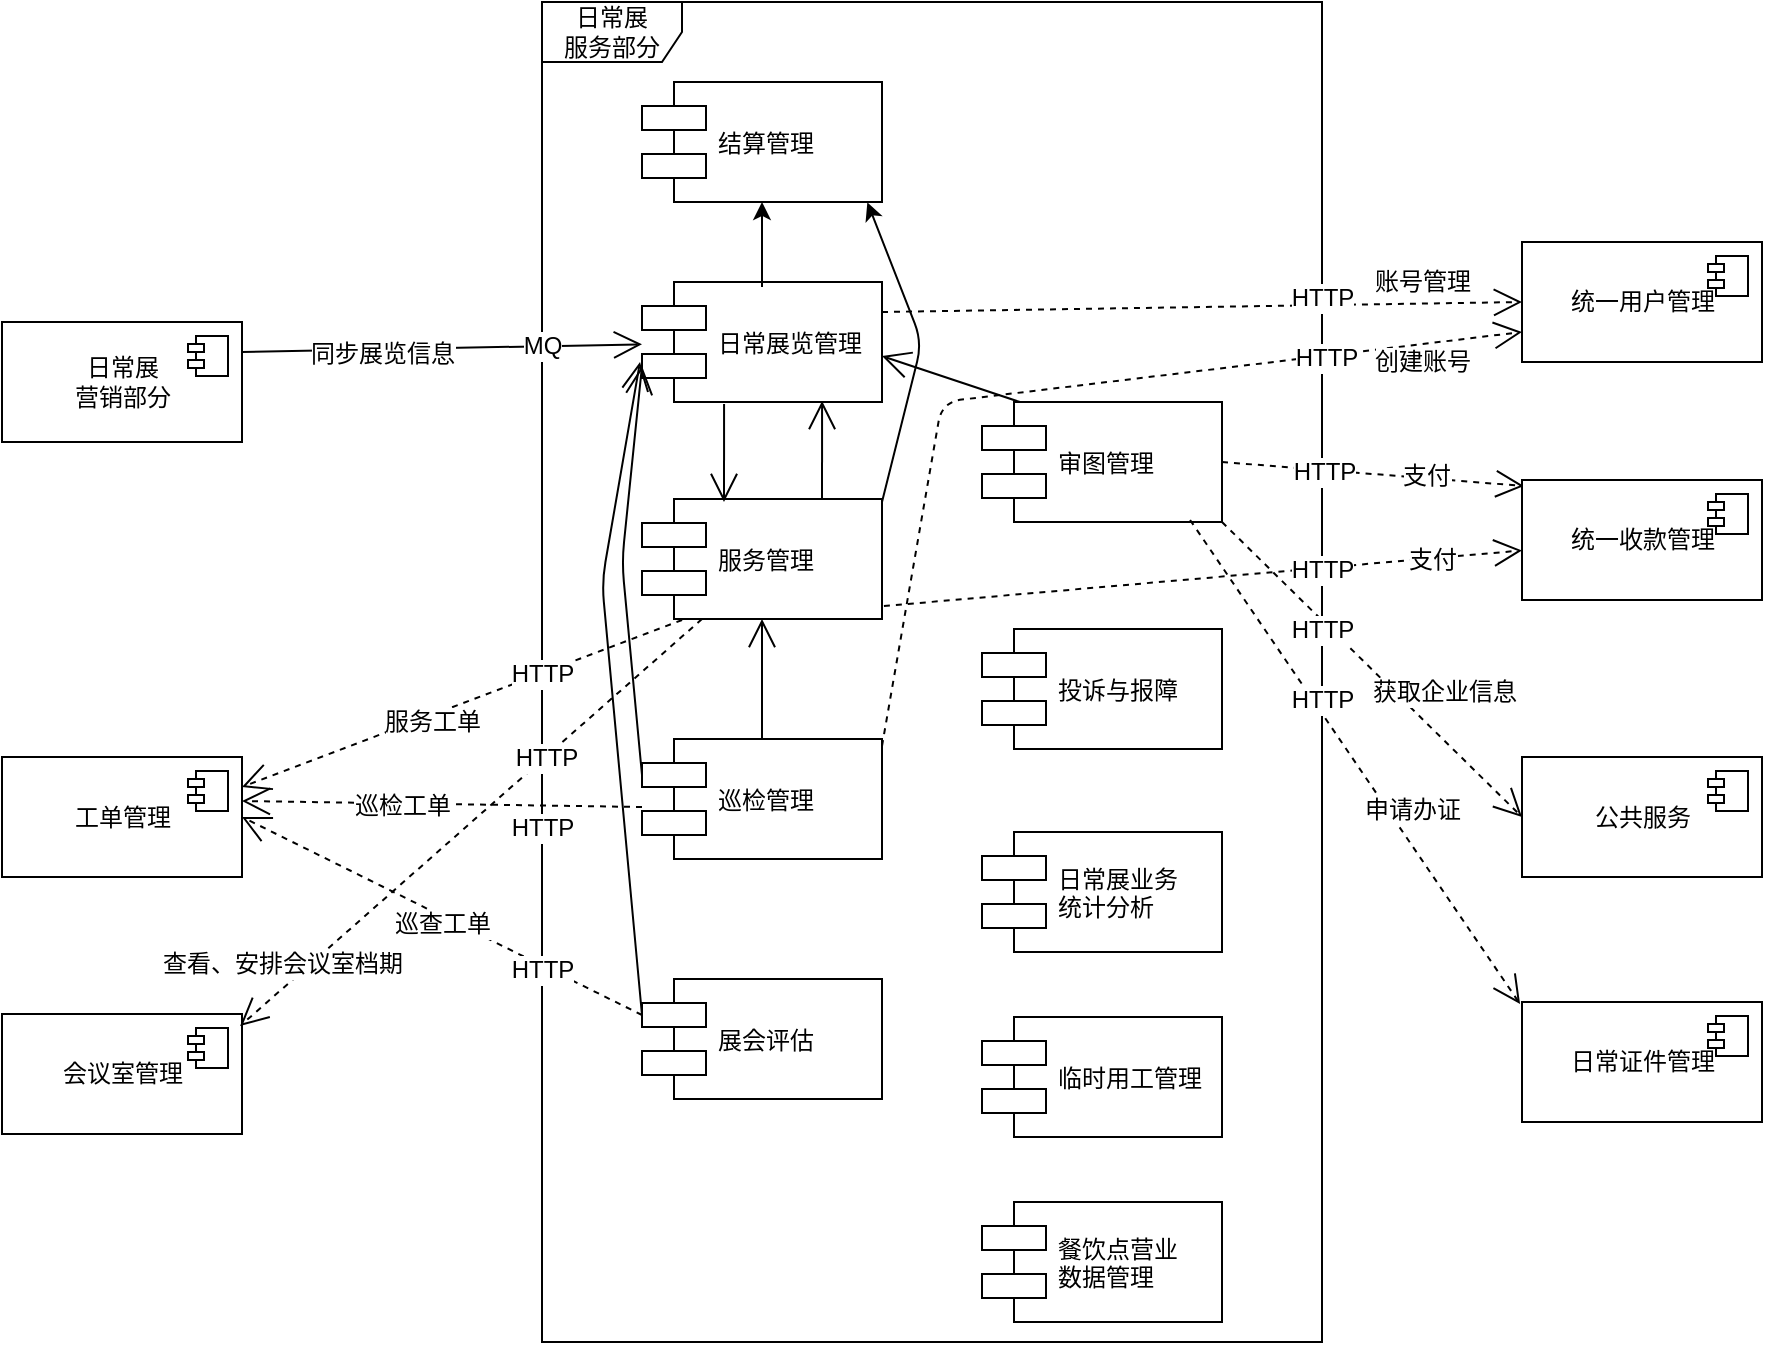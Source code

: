 <mxfile version="12.2.7" pages="1"><diagram id="dsk69HuxaRmp2lU3WLR5" name="Page-1"><mxGraphModel dx="932" dy="577" grid="1" gridSize="10" guides="1" tooltips="1" connect="1" arrows="1" fold="1" page="1" pageScale="1" pageWidth="1100" pageHeight="850" background="#ffffff" math="0" shadow="0"><root><mxCell id="0"/><mxCell id="1" parent="0"/><mxCell id="mVWT5cF3JnRXwRiC_YNO-1" value="日常展&lt;br&gt;服务部分" style="shape=umlFrame;whiteSpace=wrap;html=1;width=70;height=30;" parent="1" vertex="1"><mxGeometry x="390" y="70" width="390" height="670" as="geometry"/></mxCell><mxCell id="mVWT5cF3JnRXwRiC_YNO-2" value="日常展览管理" style="shape=component;align=left;spacingLeft=36;" parent="1" vertex="1"><mxGeometry x="440" y="210" width="120" height="60" as="geometry"/></mxCell><mxCell id="mVWT5cF3JnRXwRiC_YNO-3" value="服务管理" style="shape=component;align=left;spacingLeft=36;" parent="1" vertex="1"><mxGeometry x="440" y="318.5" width="120" height="60" as="geometry"/></mxCell><mxCell id="mVWT5cF3JnRXwRiC_YNO-4" value="审图管理" style="shape=component;align=left;spacingLeft=36;" parent="1" vertex="1"><mxGeometry x="610" y="270" width="120" height="60" as="geometry"/></mxCell><mxCell id="mVWT5cF3JnRXwRiC_YNO-5" value="展会评估" style="shape=component;align=left;spacingLeft=36;" parent="1" vertex="1"><mxGeometry x="440" y="558.5" width="120" height="60" as="geometry"/></mxCell><mxCell id="mVWT5cF3JnRXwRiC_YNO-6" value="巡检管理" style="shape=component;align=left;spacingLeft=36;" parent="1" vertex="1"><mxGeometry x="440" y="438.5" width="120" height="60" as="geometry"/></mxCell><mxCell id="mVWT5cF3JnRXwRiC_YNO-7" value="投诉与报障" style="shape=component;align=left;spacingLeft=36;" parent="1" vertex="1"><mxGeometry x="610" y="383.5" width="120" height="60" as="geometry"/></mxCell><mxCell id="mVWT5cF3JnRXwRiC_YNO-11" value="日常展业务&#10;统计分析" style="shape=component;align=left;spacingLeft=36;" parent="1" vertex="1"><mxGeometry x="610" y="485" width="120" height="60" as="geometry"/></mxCell><mxCell id="QF8hCE-yfHGxFTQ0Sso6-1" value="日常展&lt;br&gt;营销部分" style="html=1;" parent="1" vertex="1"><mxGeometry x="120" y="230" width="120" height="60" as="geometry"/></mxCell><mxCell id="QF8hCE-yfHGxFTQ0Sso6-2" value="" style="shape=component;jettyWidth=8;jettyHeight=4;" parent="QF8hCE-yfHGxFTQ0Sso6-1" vertex="1"><mxGeometry x="1" width="20" height="20" relative="1" as="geometry"><mxPoint x="-27" y="7" as="offset"/></mxGeometry></mxCell><mxCell id="QF8hCE-yfHGxFTQ0Sso6-3" value="" style="endArrow=open;endFill=1;endSize=12;html=1;exitX=1;exitY=0.25;exitDx=0;exitDy=0;" parent="1" source="QF8hCE-yfHGxFTQ0Sso6-1" target="mVWT5cF3JnRXwRiC_YNO-2" edge="1"><mxGeometry width="160" relative="1" as="geometry"><mxPoint x="370" y="209.5" as="sourcePoint"/><mxPoint x="530" y="209.5" as="targetPoint"/></mxGeometry></mxCell><mxCell id="QF8hCE-yfHGxFTQ0Sso6-4" value="同步展览信息" style="text;html=1;resizable=0;points=[];align=center;verticalAlign=middle;labelBackgroundColor=#ffffff;" parent="QF8hCE-yfHGxFTQ0Sso6-3" vertex="1" connectable="0"><mxGeometry x="-0.264" y="2" relative="1" as="geometry"><mxPoint x="-4" y="4" as="offset"/></mxGeometry></mxCell><mxCell id="QF8hCE-yfHGxFTQ0Sso6-5" value="MQ" style="text;html=1;resizable=0;points=[];align=center;verticalAlign=middle;labelBackgroundColor=#ffffff;" parent="QF8hCE-yfHGxFTQ0Sso6-3" vertex="1" connectable="0"><mxGeometry x="0.454" relative="1" as="geometry"><mxPoint x="4" as="offset"/></mxGeometry></mxCell><mxCell id="QF8hCE-yfHGxFTQ0Sso6-6" value="" style="endArrow=open;endFill=1;endSize=12;html=1;exitX=1;exitY=0.5;exitDx=0;exitDy=0;entryX=0.008;entryY=0.05;entryDx=0;entryDy=0;dashed=1;entryPerimeter=0;" parent="1" source="mVWT5cF3JnRXwRiC_YNO-4" target="QF8hCE-yfHGxFTQ0Sso6-11" edge="1"><mxGeometry width="160" relative="1" as="geometry"><mxPoint x="730" y="320" as="sourcePoint"/><mxPoint x="843.529" y="260" as="targetPoint"/></mxGeometry></mxCell><mxCell id="QF8hCE-yfHGxFTQ0Sso6-7" value="支付" style="text;html=1;resizable=0;points=[];align=center;verticalAlign=middle;labelBackgroundColor=#ffffff;" parent="QF8hCE-yfHGxFTQ0Sso6-6" vertex="1" connectable="0"><mxGeometry x="0.193" y="-1" relative="1" as="geometry"><mxPoint x="12" y="-1.5" as="offset"/></mxGeometry></mxCell><mxCell id="v5-pxnTiH5zzwhJExwIk-20" value="HTTP" style="text;html=1;resizable=0;points=[];align=center;verticalAlign=middle;labelBackgroundColor=#ffffff;" parent="QF8hCE-yfHGxFTQ0Sso6-6" vertex="1" connectable="0"><mxGeometry x="-0.2" y="1" relative="1" as="geometry"><mxPoint x="-10" y="0.5" as="offset"/></mxGeometry></mxCell><mxCell id="QF8hCE-yfHGxFTQ0Sso6-8" value="" style="endArrow=open;endFill=1;endSize=12;html=1;entryX=0;entryY=0.5;entryDx=0;entryDy=0;exitX=1;exitY=1;exitDx=0;exitDy=0;dashed=1;exitPerimeter=0;" parent="1" source="mVWT5cF3JnRXwRiC_YNO-4" target="QF8hCE-yfHGxFTQ0Sso6-9" edge="1"><mxGeometry width="160" relative="1" as="geometry"><mxPoint x="740" y="314.5" as="sourcePoint"/><mxPoint x="855" y="409.98" as="targetPoint"/></mxGeometry></mxCell><mxCell id="QF8hCE-yfHGxFTQ0Sso6-17" value="获取企业信息" style="text;html=1;resizable=0;points=[];align=center;verticalAlign=middle;labelBackgroundColor=#ffffff;" parent="QF8hCE-yfHGxFTQ0Sso6-8" vertex="1" connectable="0"><mxGeometry x="0.167" relative="1" as="geometry"><mxPoint x="23" y="-1" as="offset"/></mxGeometry></mxCell><mxCell id="v5-pxnTiH5zzwhJExwIk-22" value="HTTP" style="text;html=1;resizable=0;points=[];align=center;verticalAlign=middle;labelBackgroundColor=#ffffff;" parent="QF8hCE-yfHGxFTQ0Sso6-8" vertex="1" connectable="0"><mxGeometry x="-0.206" y="1" relative="1" as="geometry"><mxPoint x="-10" y="-4" as="offset"/></mxGeometry></mxCell><mxCell id="QF8hCE-yfHGxFTQ0Sso6-9" value="公共服务" style="html=1;" parent="1" vertex="1"><mxGeometry x="880" y="447.5" width="120" height="60" as="geometry"/></mxCell><mxCell id="QF8hCE-yfHGxFTQ0Sso6-10" value="" style="shape=component;jettyWidth=8;jettyHeight=4;" parent="QF8hCE-yfHGxFTQ0Sso6-9" vertex="1"><mxGeometry x="1" width="20" height="20" relative="1" as="geometry"><mxPoint x="-27" y="7" as="offset"/></mxGeometry></mxCell><mxCell id="QF8hCE-yfHGxFTQ0Sso6-11" value="&lt;span style=&quot;text-align: left&quot;&gt;统一收款管理&lt;/span&gt;" style="html=1;" parent="1" vertex="1"><mxGeometry x="880" y="309" width="120" height="60" as="geometry"/></mxCell><mxCell id="QF8hCE-yfHGxFTQ0Sso6-12" value="" style="shape=component;jettyWidth=8;jettyHeight=4;" parent="QF8hCE-yfHGxFTQ0Sso6-11" vertex="1"><mxGeometry x="1" width="20" height="20" relative="1" as="geometry"><mxPoint x="-27" y="7" as="offset"/></mxGeometry></mxCell><mxCell id="QF8hCE-yfHGxFTQ0Sso6-13" value="&lt;span style=&quot;text-align: left&quot;&gt;会议室管理&lt;/span&gt;" style="html=1;" parent="1" vertex="1"><mxGeometry x="120" y="576" width="120" height="60" as="geometry"/></mxCell><mxCell id="QF8hCE-yfHGxFTQ0Sso6-14" value="" style="shape=component;jettyWidth=8;jettyHeight=4;" parent="QF8hCE-yfHGxFTQ0Sso6-13" vertex="1"><mxGeometry x="1" width="20" height="20" relative="1" as="geometry"><mxPoint x="-27" y="7" as="offset"/></mxGeometry></mxCell><mxCell id="QF8hCE-yfHGxFTQ0Sso6-15" value="&lt;span style=&quot;text-align: left&quot;&gt;统一用户管理&lt;/span&gt;" style="html=1;" parent="1" vertex="1"><mxGeometry x="880" y="190" width="120" height="60" as="geometry"/></mxCell><mxCell id="QF8hCE-yfHGxFTQ0Sso6-16" value="" style="shape=component;jettyWidth=8;jettyHeight=4;" parent="QF8hCE-yfHGxFTQ0Sso6-15" vertex="1"><mxGeometry x="1" width="20" height="20" relative="1" as="geometry"><mxPoint x="-27" y="7" as="offset"/></mxGeometry></mxCell><mxCell id="QF8hCE-yfHGxFTQ0Sso6-18" value="" style="endArrow=open;endFill=1;endSize=12;html=1;exitX=1.008;exitY=0.892;exitDx=0;exitDy=0;dashed=1;exitPerimeter=0;" parent="1" source="mVWT5cF3JnRXwRiC_YNO-3" target="QF8hCE-yfHGxFTQ0Sso6-11" edge="1"><mxGeometry width="160" relative="1" as="geometry"><mxPoint x="600" y="387.5" as="sourcePoint"/><mxPoint x="760" y="387.5" as="targetPoint"/></mxGeometry></mxCell><mxCell id="v5-pxnTiH5zzwhJExwIk-21" value="HTTP" style="text;html=1;resizable=0;points=[];align=center;verticalAlign=middle;labelBackgroundColor=#ffffff;" parent="QF8hCE-yfHGxFTQ0Sso6-18" vertex="1" connectable="0"><mxGeometry x="0.479" relative="1" as="geometry"><mxPoint x="-17" y="2" as="offset"/></mxGeometry></mxCell><mxCell id="w7iK1iuInofLPCKAnRc6-22" value="支付" style="text;html=1;resizable=0;points=[];align=center;verticalAlign=middle;labelBackgroundColor=#ffffff;" parent="QF8hCE-yfHGxFTQ0Sso6-18" vertex="1" connectable="0"><mxGeometry x="0.717" y="-1" relative="1" as="geometry"><mxPoint as="offset"/></mxGeometry></mxCell><mxCell id="QF8hCE-yfHGxFTQ0Sso6-20" value="&lt;span style=&quot;text-align: left&quot;&gt;工单管理&lt;/span&gt;" style="html=1;" parent="1" vertex="1"><mxGeometry x="120" y="447.5" width="120" height="60" as="geometry"/></mxCell><mxCell id="QF8hCE-yfHGxFTQ0Sso6-21" value="" style="shape=component;jettyWidth=8;jettyHeight=4;" parent="QF8hCE-yfHGxFTQ0Sso6-20" vertex="1"><mxGeometry x="1" width="20" height="20" relative="1" as="geometry"><mxPoint x="-27" y="7" as="offset"/></mxGeometry></mxCell><mxCell id="QF8hCE-yfHGxFTQ0Sso6-24" value="" style="endArrow=open;endFill=1;endSize=12;html=1;entryX=0;entryY=0.5;entryDx=0;entryDy=0;exitX=1;exitY=0.25;exitDx=0;exitDy=0;dashed=1;" parent="1" source="mVWT5cF3JnRXwRiC_YNO-2" target="QF8hCE-yfHGxFTQ0Sso6-15" edge="1"><mxGeometry width="160" relative="1" as="geometry"><mxPoint x="600" y="250" as="sourcePoint"/><mxPoint x="760" y="250" as="targetPoint"/></mxGeometry></mxCell><mxCell id="QF8hCE-yfHGxFTQ0Sso6-25" value="账号管理" style="text;html=1;resizable=0;points=[];align=center;verticalAlign=middle;labelBackgroundColor=#ffffff;" parent="QF8hCE-yfHGxFTQ0Sso6-24" vertex="1" connectable="0"><mxGeometry x="0.141" y="-4" relative="1" as="geometry"><mxPoint x="87" y="-16" as="offset"/></mxGeometry></mxCell><mxCell id="v5-pxnTiH5zzwhJExwIk-19" value="HTTP" style="text;html=1;resizable=0;points=[];align=center;verticalAlign=middle;labelBackgroundColor=#ffffff;" parent="QF8hCE-yfHGxFTQ0Sso6-24" vertex="1" connectable="0"><mxGeometry x="0.473" y="-1" relative="1" as="geometry"><mxPoint x="-16" y="-5" as="offset"/></mxGeometry></mxCell><mxCell id="QF8hCE-yfHGxFTQ0Sso6-30" value="" style="endArrow=open;endFill=1;endSize=12;html=1;entryX=1;entryY=0.25;entryDx=0;entryDy=0;exitX=0.167;exitY=1.008;exitDx=0;exitDy=0;exitPerimeter=0;dashed=1;" parent="1" source="mVWT5cF3JnRXwRiC_YNO-3" target="QF8hCE-yfHGxFTQ0Sso6-20" edge="1"><mxGeometry width="160" relative="1" as="geometry"><mxPoint x="400" y="460" as="sourcePoint"/><mxPoint x="560" y="460" as="targetPoint"/></mxGeometry></mxCell><mxCell id="QF8hCE-yfHGxFTQ0Sso6-31" value="服务工单" style="text;html=1;resizable=0;points=[];align=center;verticalAlign=middle;labelBackgroundColor=#ffffff;" parent="QF8hCE-yfHGxFTQ0Sso6-30" vertex="1" connectable="0"><mxGeometry x="0.146" y="3" relative="1" as="geometry"><mxPoint as="offset"/></mxGeometry></mxCell><mxCell id="v5-pxnTiH5zzwhJExwIk-18" value="HTTP" style="text;html=1;resizable=0;points=[];align=center;verticalAlign=middle;labelBackgroundColor=#ffffff;" parent="QF8hCE-yfHGxFTQ0Sso6-30" vertex="1" connectable="0"><mxGeometry x="-0.362" relative="1" as="geometry"><mxPoint as="offset"/></mxGeometry></mxCell><mxCell id="QF8hCE-yfHGxFTQ0Sso6-32" value="" style="endArrow=open;endFill=1;endSize=12;html=1;entryX=0.992;entryY=0.1;entryDx=0;entryDy=0;entryPerimeter=0;exitX=0.25;exitY=1;exitDx=0;exitDy=0;dashed=1;" parent="1" source="mVWT5cF3JnRXwRiC_YNO-3" target="QF8hCE-yfHGxFTQ0Sso6-13" edge="1"><mxGeometry width="160" relative="1" as="geometry"><mxPoint x="520" y="420" as="sourcePoint"/><mxPoint x="680" y="420" as="targetPoint"/></mxGeometry></mxCell><mxCell id="QF8hCE-yfHGxFTQ0Sso6-33" value="查看、安排会议室档期" style="text;html=1;resizable=0;points=[];align=center;verticalAlign=middle;labelBackgroundColor=#ffffff;" parent="QF8hCE-yfHGxFTQ0Sso6-32" vertex="1" connectable="0"><mxGeometry x="0.204" y="3" relative="1" as="geometry"><mxPoint x="-73" y="47" as="offset"/></mxGeometry></mxCell><mxCell id="v5-pxnTiH5zzwhJExwIk-17" value="HTTP" style="text;html=1;resizable=0;points=[];align=center;verticalAlign=middle;labelBackgroundColor=#ffffff;" parent="QF8hCE-yfHGxFTQ0Sso6-32" vertex="1" connectable="0"><mxGeometry x="-0.324" relative="1" as="geometry"><mxPoint as="offset"/></mxGeometry></mxCell><mxCell id="v5-pxnTiH5zzwhJExwIk-11" value="" style="endArrow=open;endFill=1;endSize=12;html=1;entryX=1;entryY=0.617;entryDx=0;entryDy=0;entryPerimeter=0;exitX=0.158;exitY=0;exitDx=0;exitDy=0;exitPerimeter=0;" parent="1" source="mVWT5cF3JnRXwRiC_YNO-4" target="mVWT5cF3JnRXwRiC_YNO-2" edge="1"><mxGeometry width="160" relative="1" as="geometry"><mxPoint x="560" y="269" as="sourcePoint"/><mxPoint x="720" y="269" as="targetPoint"/></mxGeometry></mxCell><mxCell id="w7iK1iuInofLPCKAnRc6-1" value="" style="endArrow=open;endFill=1;endSize=12;html=1;entryX=1;entryY=0.5;entryDx=0;entryDy=0;exitX=0;exitY=0.3;exitDx=0;exitDy=0;dashed=1;" parent="1" source="mVWT5cF3JnRXwRiC_YNO-5" target="QF8hCE-yfHGxFTQ0Sso6-20" edge="1"><mxGeometry width="160" relative="1" as="geometry"><mxPoint x="480" y="388.5" as="sourcePoint"/><mxPoint x="249.04" y="592" as="targetPoint"/></mxGeometry></mxCell><mxCell id="w7iK1iuInofLPCKAnRc6-2" value="巡查工单" style="text;html=1;resizable=0;points=[];align=center;verticalAlign=middle;labelBackgroundColor=#ffffff;" parent="w7iK1iuInofLPCKAnRc6-1" vertex="1" connectable="0"><mxGeometry x="0.204" y="3" relative="1" as="geometry"><mxPoint x="21.5" y="11" as="offset"/></mxGeometry></mxCell><mxCell id="w7iK1iuInofLPCKAnRc6-3" value="HTTP" style="text;html=1;resizable=0;points=[];align=center;verticalAlign=middle;labelBackgroundColor=#ffffff;" parent="w7iK1iuInofLPCKAnRc6-1" vertex="1" connectable="0"><mxGeometry x="-0.324" relative="1" as="geometry"><mxPoint x="17.5" y="11" as="offset"/></mxGeometry></mxCell><mxCell id="w7iK1iuInofLPCKAnRc6-7" value="" style="endArrow=open;endFill=1;endSize=12;html=1;exitX=0.342;exitY=1.017;exitDx=0;exitDy=0;exitPerimeter=0;" parent="1" source="mVWT5cF3JnRXwRiC_YNO-2" edge="1"><mxGeometry width="160" relative="1" as="geometry"><mxPoint x="460" y="294" as="sourcePoint"/><mxPoint x="481" y="320" as="targetPoint"/></mxGeometry></mxCell><mxCell id="w7iK1iuInofLPCKAnRc6-8" value="" style="endArrow=open;endFill=1;endSize=12;html=1;exitX=0.342;exitY=1.017;exitDx=0;exitDy=0;exitPerimeter=0;" parent="1" edge="1"><mxGeometry width="160" relative="1" as="geometry"><mxPoint x="530" y="318.5" as="sourcePoint"/><mxPoint x="530.04" y="269.52" as="targetPoint"/></mxGeometry></mxCell><mxCell id="w7iK1iuInofLPCKAnRc6-9" value="" style="endArrow=open;endFill=1;endSize=12;html=1;exitX=0.5;exitY=0;exitDx=0;exitDy=0;entryX=0.5;entryY=1;entryDx=0;entryDy=0;" parent="1" source="mVWT5cF3JnRXwRiC_YNO-6" target="mVWT5cF3JnRXwRiC_YNO-3" edge="1"><mxGeometry width="160" relative="1" as="geometry"><mxPoint x="499" y="425" as="sourcePoint"/><mxPoint x="499.04" y="376.02" as="targetPoint"/></mxGeometry></mxCell><mxCell id="w7iK1iuInofLPCKAnRc6-11" value="" style="endArrow=open;endFill=1;endSize=12;html=1;exitX=0;exitY=0.7;exitDx=0;exitDy=0;dashed=1;entryX=1;entryY=0.5;entryDx=0;entryDy=0;" parent="1" edge="1"><mxGeometry width="160" relative="1" as="geometry"><mxPoint x="440" y="472.5" as="sourcePoint"/><mxPoint x="240" y="469.5" as="targetPoint"/></mxGeometry></mxCell><mxCell id="w7iK1iuInofLPCKAnRc6-12" value="巡检工单" style="text;html=1;resizable=0;points=[];align=center;verticalAlign=middle;labelBackgroundColor=#ffffff;" parent="w7iK1iuInofLPCKAnRc6-11" vertex="1" connectable="0"><mxGeometry x="0.204" y="3" relative="1" as="geometry"><mxPoint y="-1.5" as="offset"/></mxGeometry></mxCell><mxCell id="w7iK1iuInofLPCKAnRc6-13" value="HTTP" style="text;html=1;resizable=0;points=[];align=center;verticalAlign=middle;labelBackgroundColor=#ffffff;" parent="w7iK1iuInofLPCKAnRc6-11" vertex="1" connectable="0"><mxGeometry x="-0.324" relative="1" as="geometry"><mxPoint x="17.5" y="11" as="offset"/></mxGeometry></mxCell><mxCell id="w7iK1iuInofLPCKAnRc6-15" value="" style="endArrow=open;endFill=1;endSize=12;html=1;exitX=0;exitY=0.3;exitDx=0;exitDy=0;entryX=0;entryY=0.7;entryDx=0;entryDy=0;" parent="1" source="mVWT5cF3JnRXwRiC_YNO-6" target="mVWT5cF3JnRXwRiC_YNO-2" edge="1"><mxGeometry width="160" relative="1" as="geometry"><mxPoint x="450" y="440" as="sourcePoint"/><mxPoint x="450" y="380" as="targetPoint"/><Array as="points"><mxPoint x="430" y="350"/></Array></mxGeometry></mxCell><mxCell id="w7iK1iuInofLPCKAnRc6-16" value="" style="endArrow=open;endFill=1;endSize=12;html=1;exitX=0;exitY=0.3;exitDx=0;exitDy=0;" parent="1" source="mVWT5cF3JnRXwRiC_YNO-5" edge="1"><mxGeometry width="160" relative="1" as="geometry"><mxPoint x="450" y="466.5" as="sourcePoint"/><mxPoint x="439" y="250" as="targetPoint"/><Array as="points"><mxPoint x="420" y="360"/></Array></mxGeometry></mxCell><mxCell id="w7iK1iuInofLPCKAnRc6-17" value="&lt;span style=&quot;text-align: left&quot;&gt;日常证件管理&lt;/span&gt;" style="html=1;" parent="1" vertex="1"><mxGeometry x="880" y="570" width="120" height="60" as="geometry"/></mxCell><mxCell id="w7iK1iuInofLPCKAnRc6-18" value="" style="shape=component;jettyWidth=8;jettyHeight=4;" parent="w7iK1iuInofLPCKAnRc6-17" vertex="1"><mxGeometry x="1" width="20" height="20" relative="1" as="geometry"><mxPoint x="-27" y="7" as="offset"/></mxGeometry></mxCell><mxCell id="w7iK1iuInofLPCKAnRc6-19" value="" style="endArrow=open;endFill=1;endSize=12;html=1;entryX=-0.008;entryY=0.017;entryDx=0;entryDy=0;exitX=0.867;exitY=0.983;exitDx=0;exitDy=0;dashed=1;exitPerimeter=0;entryPerimeter=0;" parent="1" source="mVWT5cF3JnRXwRiC_YNO-4" target="w7iK1iuInofLPCKAnRc6-17" edge="1"><mxGeometry width="160" relative="1" as="geometry"><mxPoint x="740" y="340" as="sourcePoint"/><mxPoint x="890" y="427.5" as="targetPoint"/></mxGeometry></mxCell><mxCell id="w7iK1iuInofLPCKAnRc6-20" value="申请办证" style="text;html=1;resizable=0;points=[];align=center;verticalAlign=middle;labelBackgroundColor=#ffffff;" parent="w7iK1iuInofLPCKAnRc6-19" vertex="1" connectable="0"><mxGeometry x="0.167" relative="1" as="geometry"><mxPoint x="14.5" y="3.5" as="offset"/></mxGeometry></mxCell><mxCell id="w7iK1iuInofLPCKAnRc6-21" value="HTTP" style="text;html=1;resizable=0;points=[];align=center;verticalAlign=middle;labelBackgroundColor=#ffffff;" parent="w7iK1iuInofLPCKAnRc6-19" vertex="1" connectable="0"><mxGeometry x="-0.206" y="1" relative="1" as="geometry"><mxPoint x="-0.5" y="-5.5" as="offset"/></mxGeometry></mxCell><mxCell id="w7iK1iuInofLPCKAnRc6-23" value="" style="endArrow=open;endFill=1;endSize=12;html=1;entryX=0;entryY=0.75;entryDx=0;entryDy=0;exitX=1;exitY=0.058;exitDx=0;exitDy=0;dashed=1;exitPerimeter=0;" parent="1" source="mVWT5cF3JnRXwRiC_YNO-6" target="QF8hCE-yfHGxFTQ0Sso6-15" edge="1"><mxGeometry width="160" relative="1" as="geometry"><mxPoint x="570" y="235" as="sourcePoint"/><mxPoint x="890" y="230" as="targetPoint"/><Array as="points"><mxPoint x="590" y="270"/></Array></mxGeometry></mxCell><mxCell id="w7iK1iuInofLPCKAnRc6-24" value="创建账号" style="text;html=1;resizable=0;points=[];align=center;verticalAlign=middle;labelBackgroundColor=#ffffff;" parent="w7iK1iuInofLPCKAnRc6-23" vertex="1" connectable="0"><mxGeometry x="0.141" y="-4" relative="1" as="geometry"><mxPoint x="149" y="-13" as="offset"/></mxGeometry></mxCell><mxCell id="w7iK1iuInofLPCKAnRc6-25" value="HTTP" style="text;html=1;resizable=0;points=[];align=center;verticalAlign=middle;labelBackgroundColor=#ffffff;" parent="w7iK1iuInofLPCKAnRc6-23" vertex="1" connectable="0"><mxGeometry x="0.473" y="-1" relative="1" as="geometry"><mxPoint x="23.5" y="-3" as="offset"/></mxGeometry></mxCell><mxCell id="z-XtzbRNDLvr8VJwgOjm-3" value="结算管理" style="shape=component;align=left;spacingLeft=36;" parent="1" vertex="1"><mxGeometry x="440" y="110" width="120" height="60" as="geometry"/></mxCell><mxCell id="z-XtzbRNDLvr8VJwgOjm-4" value="临时用工管理" style="shape=component;align=left;spacingLeft=36;" parent="1" vertex="1"><mxGeometry x="610" y="577.5" width="120" height="60" as="geometry"/></mxCell><mxCell id="z-XtzbRNDLvr8VJwgOjm-6" value="餐饮点营业&#10;数据管理" style="shape=component;align=left;spacingLeft=36;" parent="1" vertex="1"><mxGeometry x="610" y="670" width="120" height="60" as="geometry"/></mxCell><mxCell id="SzmkAdjXNfVujKiAY91f-6" value="" style="endArrow=classic;html=1;entryX=0.5;entryY=1;entryDx=0;entryDy=0;" parent="1" target="z-XtzbRNDLvr8VJwgOjm-3" edge="1"><mxGeometry width="50" height="50" relative="1" as="geometry"><mxPoint x="500" y="212.5" as="sourcePoint"/><mxPoint x="560" y="232.5" as="targetPoint"/></mxGeometry></mxCell><mxCell id="SzmkAdjXNfVujKiAY91f-7" value="" style="endArrow=classic;html=1;entryX=0.939;entryY=1.003;entryDx=0;entryDy=0;entryPerimeter=0;" parent="1" target="z-XtzbRNDLvr8VJwgOjm-3" edge="1"><mxGeometry width="50" height="50" relative="1" as="geometry"><mxPoint x="560" y="320" as="sourcePoint"/><mxPoint x="610" y="270" as="targetPoint"/><Array as="points"><mxPoint x="580" y="240"/></Array></mxGeometry></mxCell></root></mxGraphModel></diagram></mxfile>